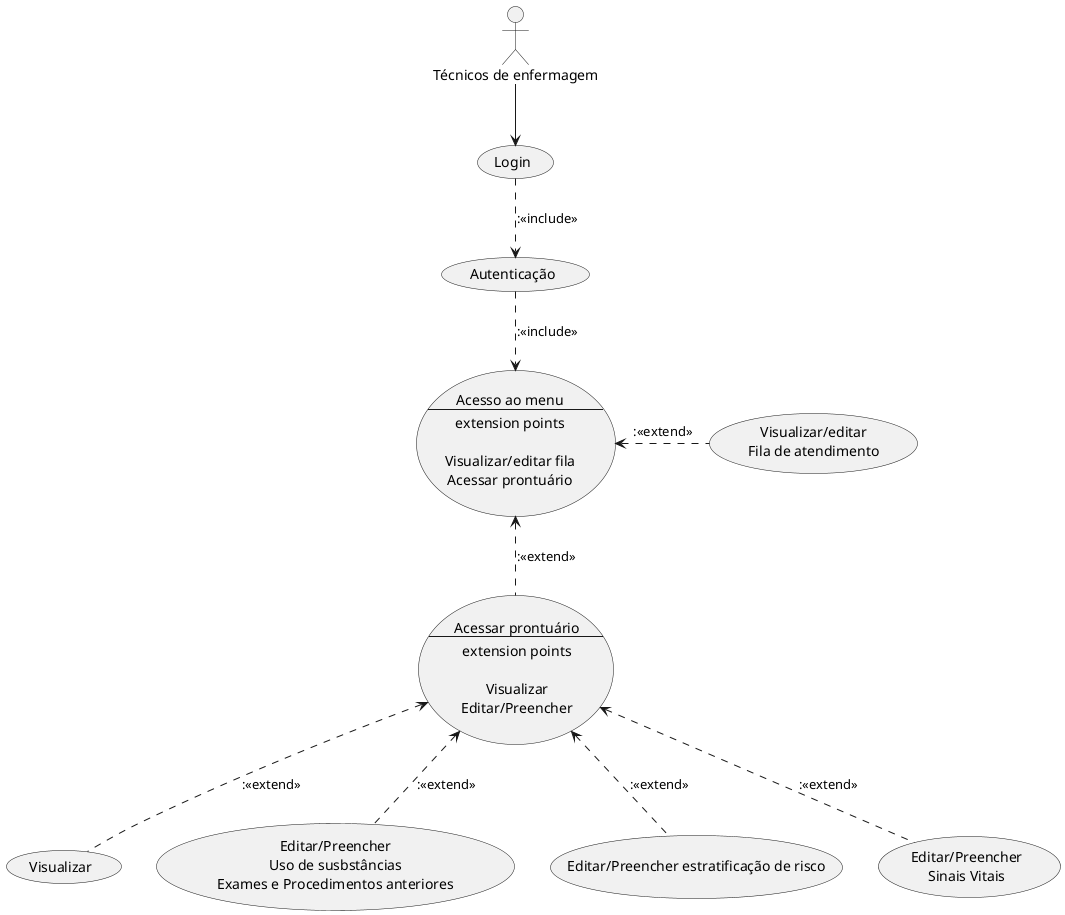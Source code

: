 @startuml Digrama caso de uso técnicos de enfermagem

"Técnicos de enfermagem" as User

User--> (Login)

(Login)..>(Autenticação)  ::<<include>>

(Autenticação)..>(Acesso ao menu\n--\nextension points\n\nVisualizar/editar fila\nAcessar prontuário) ::<<include>>

(Acesso ao menu\n--\nextension points\n\nVisualizar/editar fila\nAcessar prontuário)<....-right(Visualizar/editar\nFila de atendimento) ::<<extend>>

(Acesso ao menu\n--\nextension points\n\nVisualizar/editar fila\nAcessar prontuário)<..(Acessar prontuário\n--\nextension points\n\nVisualizar\nEditar/Preencher)::<<extend>>

(Acessar prontuário\n--\nextension points\n\nVisualizar\nEditar/Preencher)<..(Visualizar) ::<<extend>>
(Acessar prontuário\n--\nextension points\n\nVisualizar\nEditar/Preencher)<..(Editar/Preencher\nUso de susbstâncias\nExames e Procedimentos anteriores) ::<<extend>>
(Acessar prontuário\n--\nextension points\n\nVisualizar\nEditar/Preencher)<..(Editar/Preencher estratificação de risco) ::<<extend>>

(Acessar prontuário\n--\nextension points\n\nVisualizar\nEditar/Preencher)<..(Editar/Preencher\nSinais Vitais) ::<<extend>>
@enduml